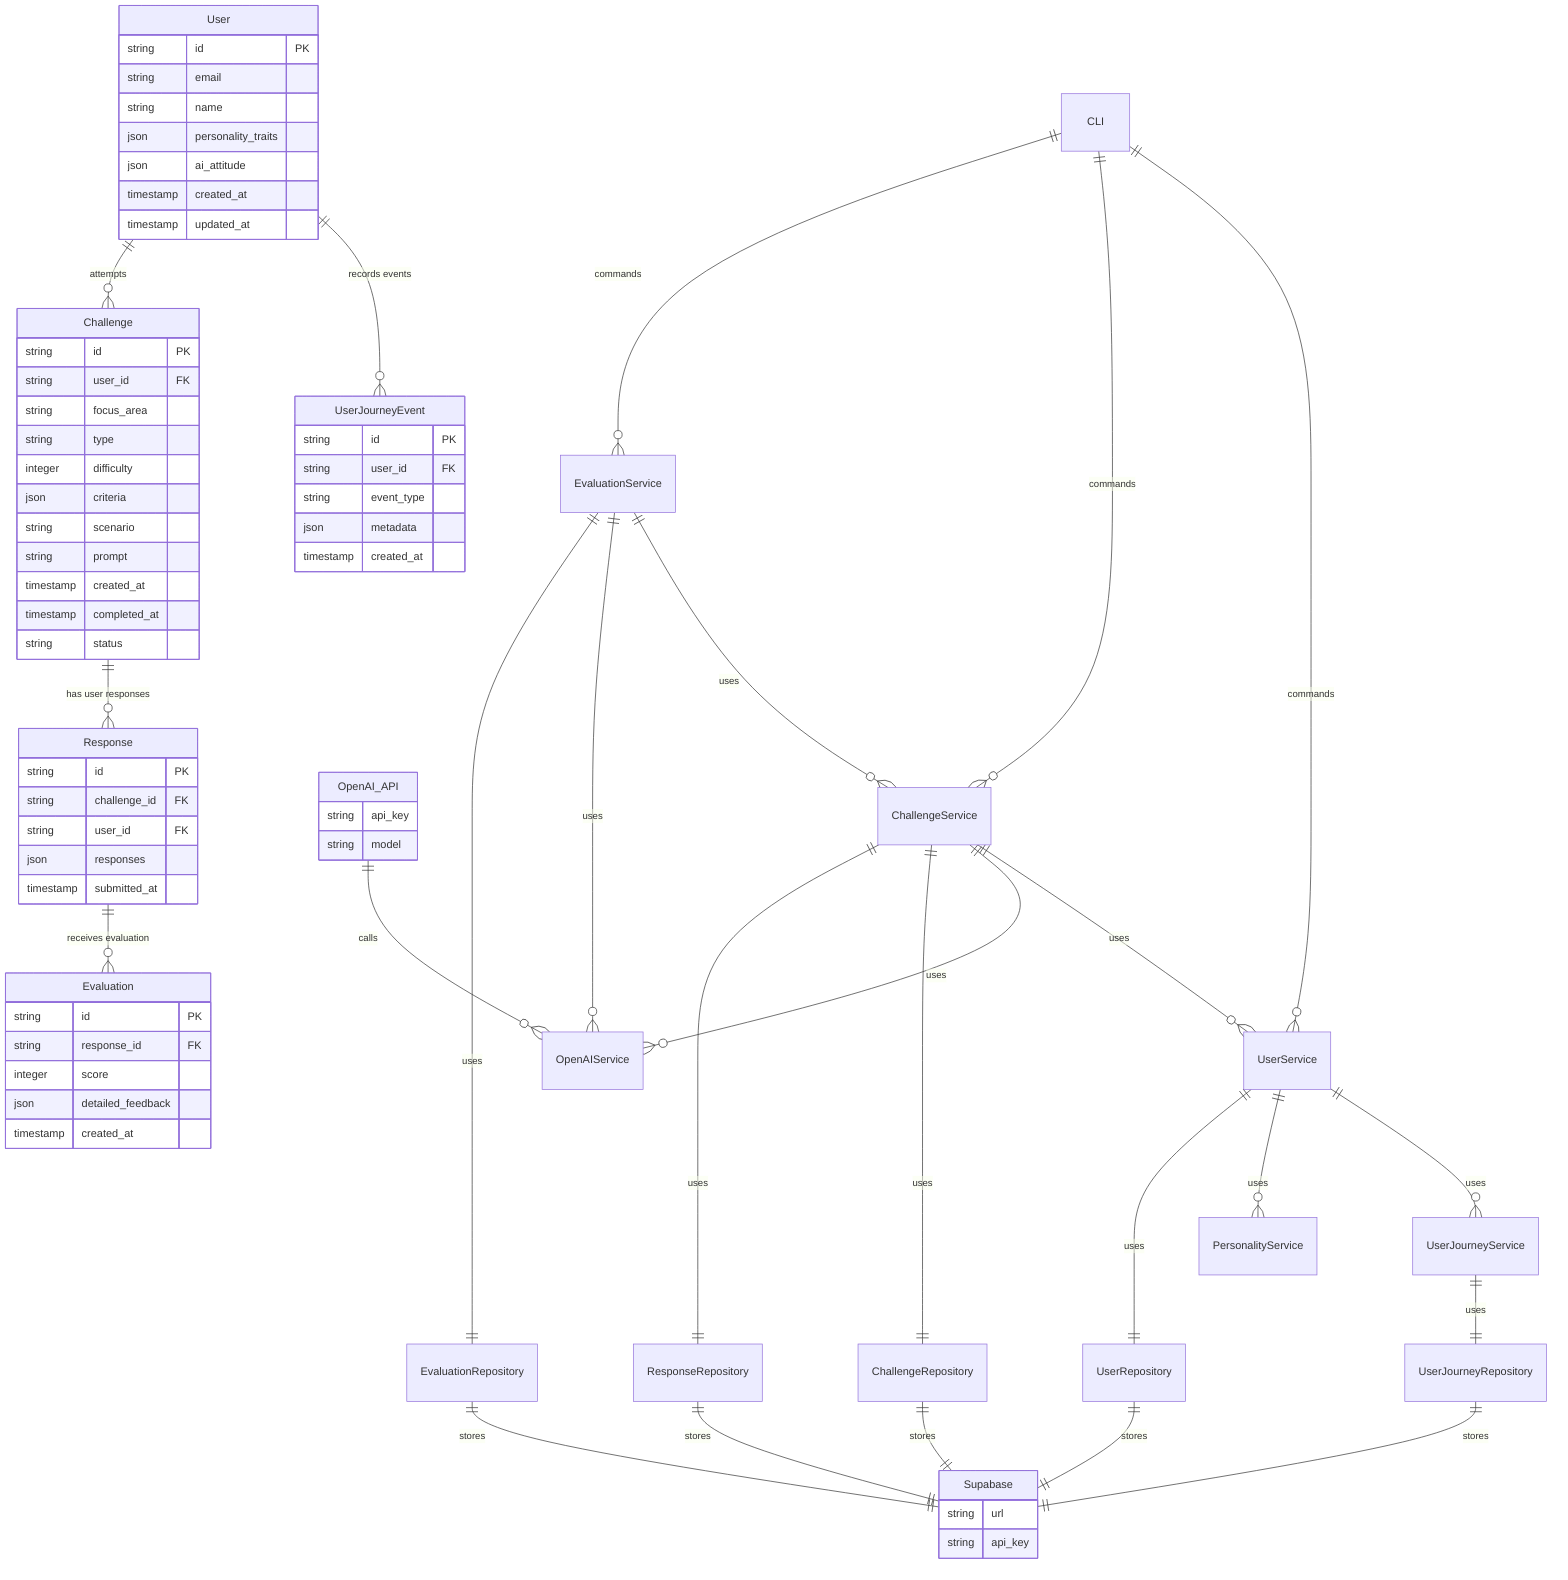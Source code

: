 erDiagram
    %% Domain Entities %%
    User ||--o{ UserJourneyEvent : "records events"
    User ||--o{ Challenge : "attempts"
    Challenge ||--o{ Response : "has user responses"
    Response ||--o{ Evaluation : "receives evaluation"

    %% Entity Definitions %%
    User {
        string id PK
        string email
        string name
        json personality_traits
        json ai_attitude
        timestamp created_at
        timestamp updated_at
    }

    UserJourneyEvent {
        string id PK
        string user_id FK
        string event_type
        json metadata
        timestamp created_at
    }

    Challenge {
        string id PK
        string user_id FK
        string focus_area
        string type
        integer difficulty
        json criteria
        string scenario
        string prompt
        timestamp created_at
        timestamp completed_at
        string status
    }

    Response {
        string id PK
        string challenge_id FK
        string user_id FK
        json responses
        timestamp submitted_at
    }

    Evaluation {
        string id PK
        string response_id FK
        integer score
        json detailed_feedback
        timestamp created_at
    }

    %% Clearly Layered Application Structure %%

    %% API Layer %%
    OpenAI_API ||--o{ OpenAIService : "calls"

    %% Service Layer %%
    UserService ||--o{ UserJourneyService : "uses"
    UserService ||--o{ PersonalityService : "uses"
    ChallengeService ||--o{ UserService : "uses"
    ChallengeService ||--o{ OpenAIService : "uses"
    EvaluationService ||--o{ ChallengeService : "uses"
    EvaluationService ||--o{ OpenAIService : "uses"

    %% Data Access Layer (Repositories) %%
    UserRepository ||--|| Supabase : "stores"
    ChallengeRepository ||--|| Supabase : "stores"
    ResponseRepository ||--|| Supabase : "stores"
    EvaluationRepository ||--|| Supabase : "stores"
    UserJourneyRepository ||--|| Supabase : "stores"

    %% Service <--> Repository Layer Relations %%
    UserService ||--|| UserRepository : "uses"
    UserJourneyService ||--|| UserJourneyRepository : "uses"
    ChallengeService ||--|| ChallengeRepository : "uses"
    ChallengeService ||--|| ResponseRepository : "uses"
    EvaluationService ||--|| EvaluationRepository : "uses"

    %% CLI / Interface Layer %%
    CLI ||--o{ UserService : "commands"
    CLI ||--o{ ChallengeService : "commands"
    CLI ||--o{ EvaluationService : "commands"

    %% External Dependencies %%
    Supabase {
        string url
        string api_key
    }

    OpenAI_API {
        string api_key
        string model
    }